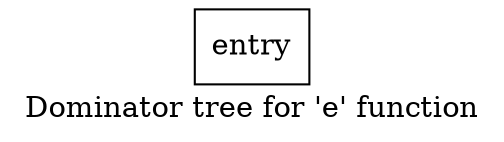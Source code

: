 digraph "Dominator tree for 'e' function" {
	label="Dominator tree for 'e' function";

	Node0x16c2cd0 [shape=record,label="{entry}"];
}
